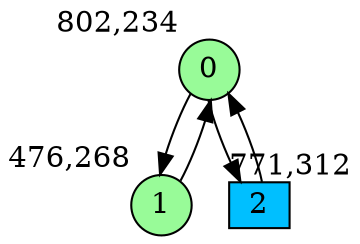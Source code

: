 digraph G {
graph [bgcolor=white]
node [shape=circle, style = filled, fillcolor=white,fixedsize=true, width=0.4, height=0.3 ]
0[xlabel="802,234", pos = "5.09375,1.21875!", fillcolor=palegreen ];
1[xlabel="476,268", pos = "0,0.6875!", fillcolor=palegreen ];
2[xlabel="771,312", pos = "4.60938,0!", fillcolor=deepskyblue, shape=box ];
0->1 ;
0->2 ;
1->0 ;
2->0 ;
}
